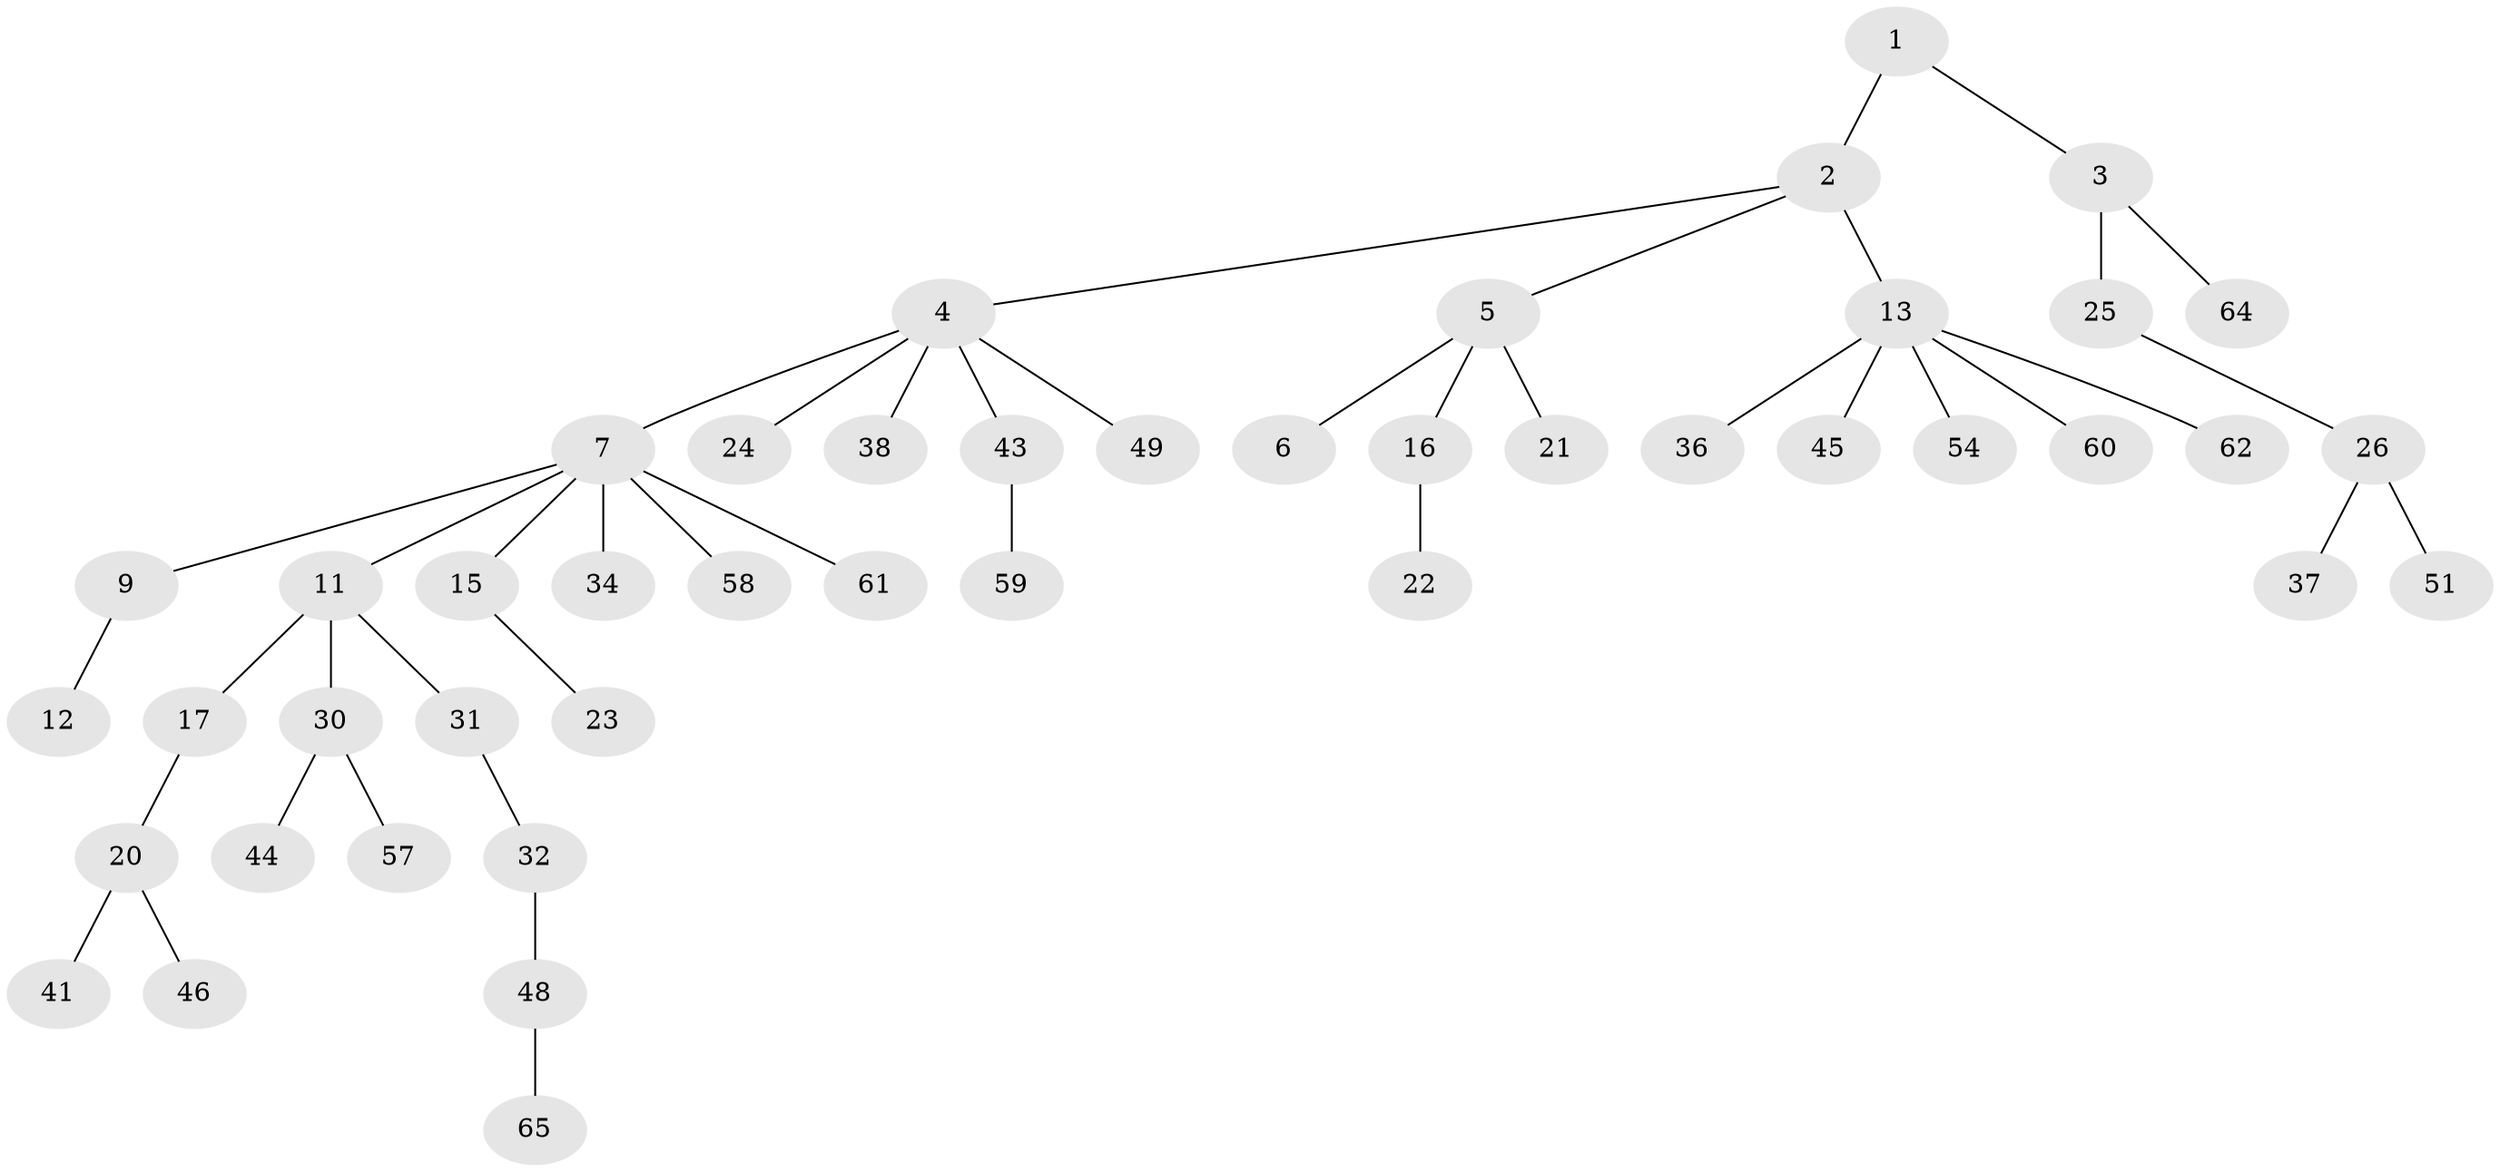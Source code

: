 // Generated by graph-tools (version 1.1) at 2025/52/02/27/25 19:52:09]
// undirected, 45 vertices, 44 edges
graph export_dot {
graph [start="1"]
  node [color=gray90,style=filled];
  1 [super="+35"];
  2;
  3 [super="+19"];
  4 [super="+8"];
  5 [super="+55"];
  6;
  7 [super="+10"];
  9;
  11 [super="+28"];
  12 [super="+52"];
  13 [super="+14"];
  15 [super="+18"];
  16 [super="+27"];
  17;
  20 [super="+42"];
  21 [super="+40"];
  22 [super="+50"];
  23 [super="+53"];
  24;
  25;
  26 [super="+29"];
  30 [super="+33"];
  31;
  32 [super="+39"];
  34;
  36;
  37;
  38;
  41;
  43 [super="+63"];
  44;
  45;
  46 [super="+47"];
  48 [super="+56"];
  49;
  51;
  54;
  57;
  58;
  59;
  60;
  61;
  62;
  64;
  65;
  1 -- 2;
  1 -- 3;
  2 -- 4;
  2 -- 5;
  2 -- 13;
  3 -- 64;
  3 -- 25;
  4 -- 7;
  4 -- 24;
  4 -- 38;
  4 -- 43;
  4 -- 49;
  5 -- 6;
  5 -- 16;
  5 -- 21;
  7 -- 9;
  7 -- 15;
  7 -- 34;
  7 -- 58;
  7 -- 61;
  7 -- 11;
  9 -- 12;
  11 -- 17;
  11 -- 30;
  11 -- 31;
  13 -- 60;
  13 -- 45;
  13 -- 36;
  13 -- 54;
  13 -- 62;
  15 -- 23;
  16 -- 22;
  17 -- 20;
  20 -- 41;
  20 -- 46;
  25 -- 26;
  26 -- 51;
  26 -- 37;
  30 -- 57;
  30 -- 44;
  31 -- 32;
  32 -- 48;
  43 -- 59;
  48 -- 65;
}
